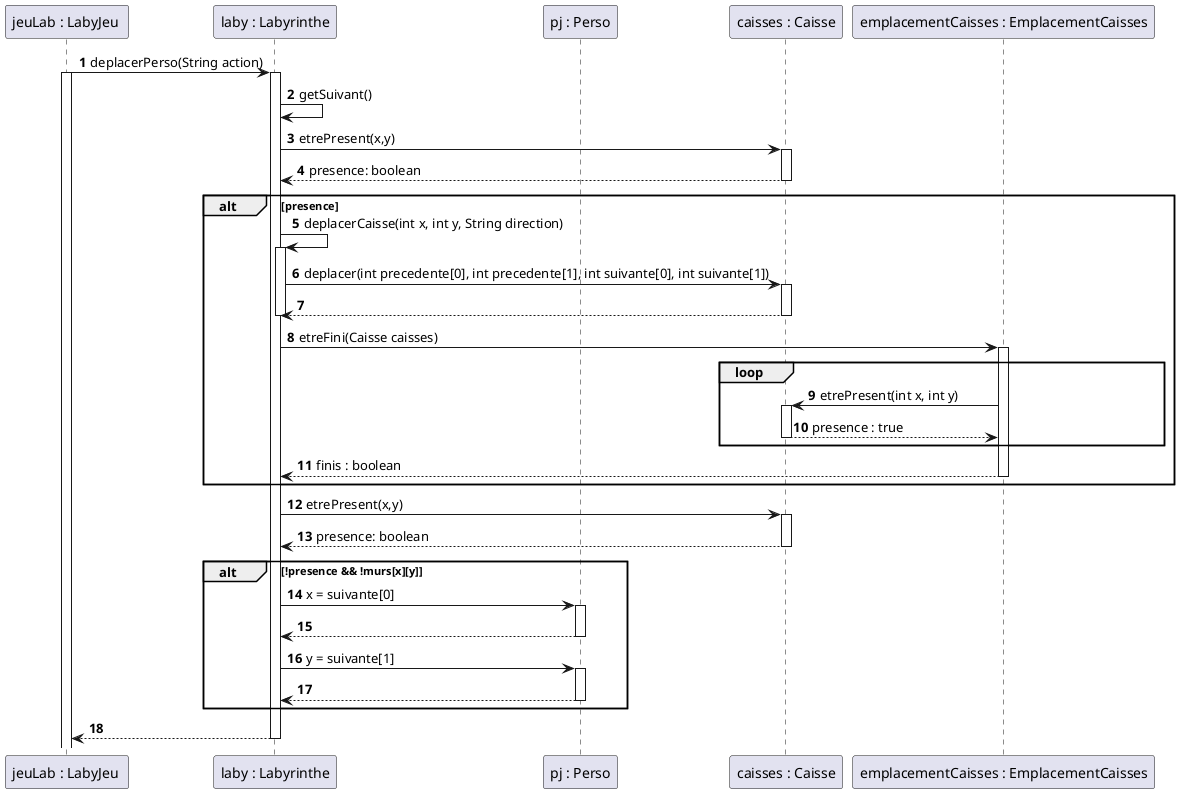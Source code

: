 @startuml
'https://plantuml.com/sequence-diagram
participant "jeuLab : LabyJeu " as lj
participant "laby : Labyrinthe" as l
participant "pj : Perso" as p
participant "caisses : Caisse" as c
participant "emplacementCaisses : EmplacementCaisses" as ep


autonumber

lj -> l : deplacerPerso(String action)
activate lj
activate l
l -> l : getSuivant()
l -> c : etrePresent(x,y)
activate c
l <-- c : presence: boolean
deactivate c

alt presence
    l -> l : deplacerCaisse(int x, int y, String direction)
    activate l
    l -> c : deplacer(int precedente[0], int precedente[1], int suivante[0], int suivante[1])
    activate c
    l <-- c
    deactivate c
    deactivate l
     l -> ep : etreFini(Caisse caisses)
     activate ep
     loop
     ep -> c : etrePresent(int x, int y)
     activate c
     ep <-- c : presence : true
     deactivate c
     end
     l <-- ep : finis : boolean
     deactivate ep
end
l -> c : etrePresent(x,y)
activate c
l <-- c : presence: boolean
deactivate c

alt !presence && !murs[x][y]

    l -> p : x = suivante[0]
    activate p
    l <-- p
    deactivate p
    l -> p : y = suivante[1]
    activate p
    l <-- p
    deactivate p
end

lj <-- l
deactivate l




@enduml